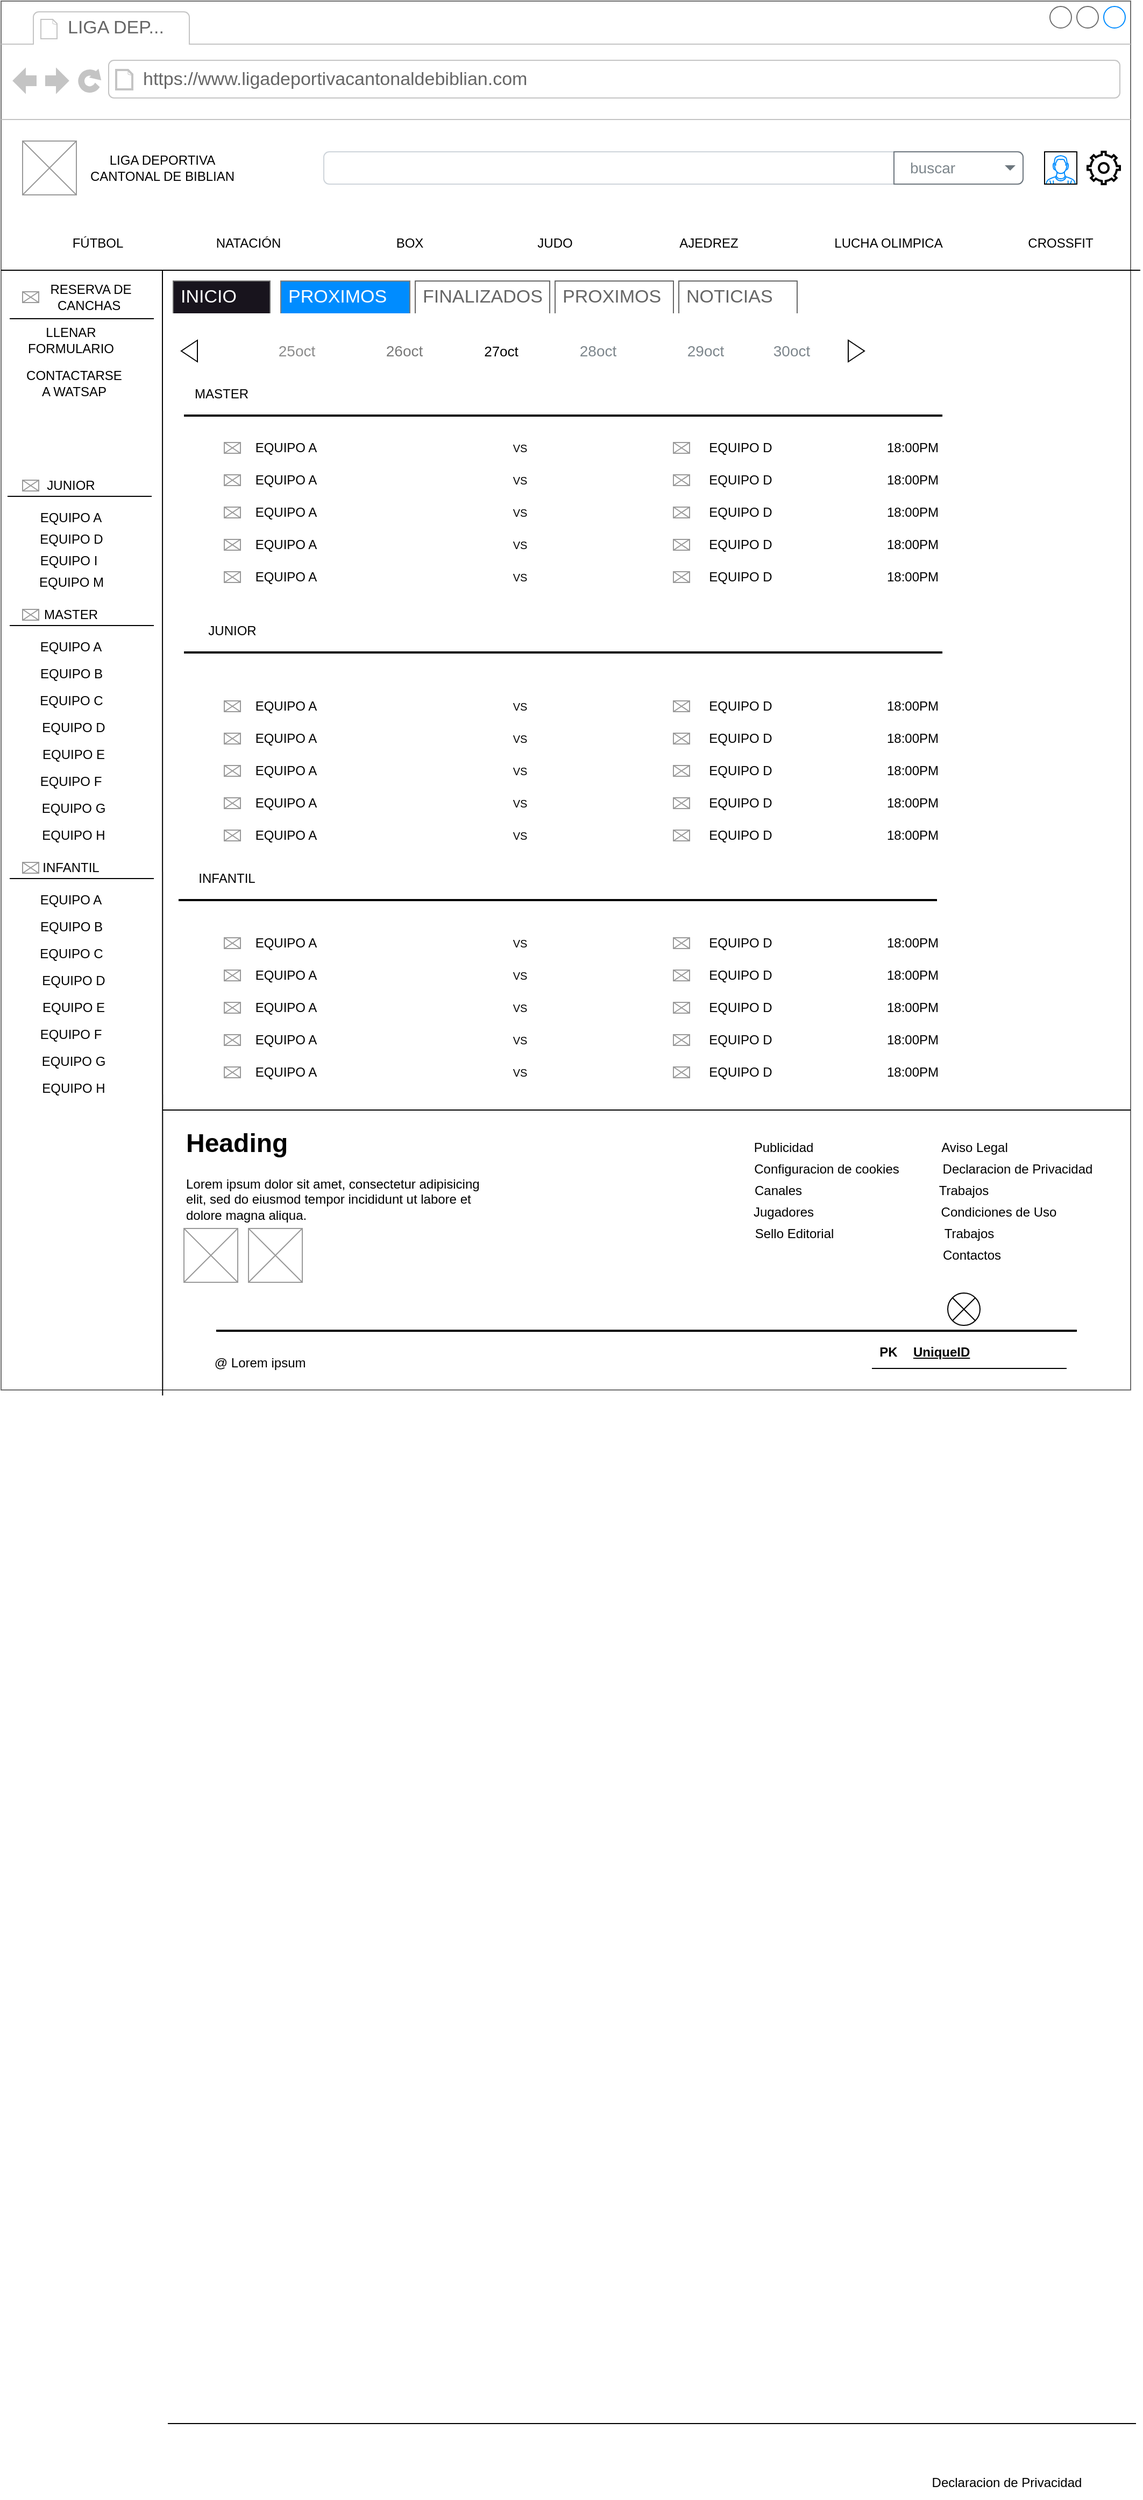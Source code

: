 <mxfile version="25.0.2">
  <diagram name="Page-1" id="2cc2dc42-3aac-f2a9-1cec-7a8b7cbee084">
    <mxGraphModel dx="5180" dy="3270" grid="1" gridSize="10" guides="1" tooltips="1" connect="1" arrows="1" fold="1" page="1" pageScale="1" pageWidth="1100" pageHeight="850" background="#ffffff" math="0" shadow="0">
      <root>
        <mxCell id="0" />
        <mxCell id="1" parent="0" />
        <mxCell id="7026571954dc6520-1" value="&lt;div&gt;&lt;br&gt;&lt;/div&gt;&lt;div&gt;&lt;br&gt;&lt;/div&gt;&lt;div&gt;&lt;br&gt;&lt;/div&gt;&lt;div&gt;&lt;br&gt;&lt;/div&gt;" style="strokeWidth=1;shadow=0;dashed=0;align=center;html=1;shape=mxgraph.mockup.containers.browserWindow;rSize=0;strokeColor=#6e6e6e;mainText=,;recursiveResize=0;rounded=0;labelBackgroundColor=none;fontFamily=Verdana;fontSize=12;movable=1;resizable=1;rotatable=1;deletable=1;editable=1;locked=0;connectable=1;" parent="1" vertex="1">
          <mxGeometry x="25" y="20" width="1050" height="1290" as="geometry" />
        </mxCell>
        <mxCell id="7026571954dc6520-2" value="LIGA DEP..." style="strokeWidth=1;shadow=0;dashed=0;align=center;html=1;shape=mxgraph.mockup.containers.anchor;fontSize=17;fontColor=#666666;align=left;" parent="7026571954dc6520-1" vertex="1">
          <mxGeometry x="60" y="12" width="110" height="26" as="geometry" />
        </mxCell>
        <mxCell id="7026571954dc6520-3" value="https://www.ligadeportivacantonaldebiblian.com" style="strokeWidth=1;shadow=0;dashed=0;align=center;html=1;shape=mxgraph.mockup.containers.anchor;rSize=0;fontSize=17;fontColor=#666666;align=left;" parent="7026571954dc6520-1" vertex="1">
          <mxGeometry x="130" y="60" width="250" height="26" as="geometry" />
        </mxCell>
        <mxCell id="J-Y7H0dTVJ3gCG0rteRI-6" value="" style="verticalLabelPosition=bottom;shadow=0;dashed=0;align=center;html=1;verticalAlign=top;strokeWidth=1;shape=mxgraph.mockup.graphics.simpleIcon;strokeColor=#999999;" parent="7026571954dc6520-1" vertex="1">
          <mxGeometry x="20" y="130" width="50" height="50" as="geometry" />
        </mxCell>
        <mxCell id="J-Y7H0dTVJ3gCG0rteRI-8" value="" style="html=1;shadow=0;dashed=0;shape=mxgraph.bootstrap.rrect;rSize=5;strokeColor=#CED4DA;html=1;whiteSpace=wrap;fillColor=#FFFFFF;fontColor=#7D868C;align=left;spacing=15;spacingLeft=40;fontSize=14;" parent="7026571954dc6520-1" vertex="1">
          <mxGeometry x="300" y="140" width="650" height="30" as="geometry" />
        </mxCell>
        <mxCell id="J-Y7H0dTVJ3gCG0rteRI-9" value="buscar" style="html=1;shadow=0;dashed=0;shape=mxgraph.bootstrap.rightButton;strokeColor=#6C757D;gradientColor=inherit;fontColor=inherit;fillColor=inherit;rSize=5;perimeter=none;whiteSpace=wrap;resizeHeight=1;fontSize=14;align=left;spacing=15;" parent="J-Y7H0dTVJ3gCG0rteRI-8" vertex="1">
          <mxGeometry x="1" width="120" height="30" relative="1" as="geometry">
            <mxPoint x="-120" as="offset" />
          </mxGeometry>
        </mxCell>
        <mxCell id="J-Y7H0dTVJ3gCG0rteRI-10" value="" style="shape=triangle;direction=south;fillColor=#6C767D;strokeColor=none;perimeter=none;" parent="J-Y7H0dTVJ3gCG0rteRI-9" vertex="1">
          <mxGeometry x="1" y="0.5" width="10" height="5" relative="1" as="geometry">
            <mxPoint x="-17" y="-2.5" as="offset" />
          </mxGeometry>
        </mxCell>
        <mxCell id="J-Y7H0dTVJ3gCG0rteRI-11" value="" style="html=1;verticalLabelPosition=bottom;align=center;labelBackgroundColor=#ffffff;verticalAlign=top;strokeWidth=2;shadow=0;dashed=0;shape=mxgraph.ios7.icons.settings;" parent="7026571954dc6520-1" vertex="1">
          <mxGeometry x="1010" y="140" width="30" height="30" as="geometry" />
        </mxCell>
        <mxCell id="J-Y7H0dTVJ3gCG0rteRI-12" value="" style="verticalLabelPosition=bottom;shadow=0;dashed=0;align=center;html=1;verticalAlign=top;strokeWidth=1;shape=mxgraph.mockup.containers.userMale;strokeColor2=#008cff;gradientColor=none;" parent="7026571954dc6520-1" vertex="1">
          <mxGeometry x="970" y="140" width="30" height="30" as="geometry" />
        </mxCell>
        <mxCell id="J-Y7H0dTVJ3gCG0rteRI-13" value="FÚTBOL" style="text;html=1;align=center;verticalAlign=middle;whiteSpace=wrap;rounded=0;" parent="7026571954dc6520-1" vertex="1">
          <mxGeometry x="60" y="210" width="60" height="30" as="geometry" />
        </mxCell>
        <mxCell id="J-Y7H0dTVJ3gCG0rteRI-14" value="" style="endArrow=none;html=1;rounded=0;exitX=0.999;exitY=0.244;exitDx=0;exitDy=0;exitPerimeter=0;" parent="7026571954dc6520-1" edge="1">
          <mxGeometry width="50" height="50" relative="1" as="geometry">
            <mxPoint x="1059" y="250" as="sourcePoint" />
            <mxPoint y="250" as="targetPoint" />
          </mxGeometry>
        </mxCell>
        <mxCell id="J-Y7H0dTVJ3gCG0rteRI-15" value="NATACIÓN" style="text;html=1;align=center;verticalAlign=middle;whiteSpace=wrap;rounded=0;" parent="7026571954dc6520-1" vertex="1">
          <mxGeometry x="200" y="210" width="60" height="30" as="geometry" />
        </mxCell>
        <mxCell id="J-Y7H0dTVJ3gCG0rteRI-16" value="BOX" style="text;html=1;align=center;verticalAlign=middle;whiteSpace=wrap;rounded=0;" parent="7026571954dc6520-1" vertex="1">
          <mxGeometry x="350" y="210" width="60" height="30" as="geometry" />
        </mxCell>
        <mxCell id="J-Y7H0dTVJ3gCG0rteRI-17" value="JUDO" style="text;html=1;align=center;verticalAlign=middle;whiteSpace=wrap;rounded=0;" parent="7026571954dc6520-1" vertex="1">
          <mxGeometry x="484.75" y="210" width="60" height="30" as="geometry" />
        </mxCell>
        <mxCell id="J-Y7H0dTVJ3gCG0rteRI-18" value="AJEDREZ" style="text;html=1;align=center;verticalAlign=middle;whiteSpace=wrap;rounded=0;" parent="7026571954dc6520-1" vertex="1">
          <mxGeometry x="627.5" y="210" width="60" height="30" as="geometry" />
        </mxCell>
        <mxCell id="J-Y7H0dTVJ3gCG0rteRI-19" value="LUCHA OLIMPICA" style="text;html=1;align=center;verticalAlign=middle;whiteSpace=wrap;rounded=0;" parent="7026571954dc6520-1" vertex="1">
          <mxGeometry x="765" y="210" width="120" height="30" as="geometry" />
        </mxCell>
        <mxCell id="J-Y7H0dTVJ3gCG0rteRI-20" value="CROSSFIT" style="text;html=1;align=center;verticalAlign=middle;whiteSpace=wrap;rounded=0;" parent="7026571954dc6520-1" vertex="1">
          <mxGeometry x="955" y="210" width="60" height="30" as="geometry" />
        </mxCell>
        <mxCell id="J-Y7H0dTVJ3gCG0rteRI-50" value="" style="endArrow=none;html=1;rounded=0;exitX=0.143;exitY=1.004;exitDx=0;exitDy=0;exitPerimeter=0;" parent="7026571954dc6520-1" source="7026571954dc6520-1" edge="1">
          <mxGeometry width="50" height="50" relative="1" as="geometry">
            <mxPoint x="160" y="840" as="sourcePoint" />
            <mxPoint x="150" y="250" as="targetPoint" />
          </mxGeometry>
        </mxCell>
        <mxCell id="J-Y7H0dTVJ3gCG0rteRI-51" value="MASTER" style="text;html=1;align=center;verticalAlign=middle;whiteSpace=wrap;rounded=0;" parent="7026571954dc6520-1" vertex="1">
          <mxGeometry x="35" y="555" width="60" height="30" as="geometry" />
        </mxCell>
        <mxCell id="J-Y7H0dTVJ3gCG0rteRI-52" value="JUNIOR" style="text;html=1;align=center;verticalAlign=middle;whiteSpace=wrap;rounded=0;" parent="7026571954dc6520-1" vertex="1">
          <mxGeometry x="35" y="435" width="60" height="30" as="geometry" />
        </mxCell>
        <mxCell id="J-Y7H0dTVJ3gCG0rteRI-53" value="EQUIPO A" style="text;html=1;align=center;verticalAlign=middle;whiteSpace=wrap;rounded=0;" parent="7026571954dc6520-1" vertex="1">
          <mxGeometry x="35" y="465" width="60" height="30" as="geometry" />
        </mxCell>
        <mxCell id="J-Y7H0dTVJ3gCG0rteRI-54" value="EQUIPO D" style="text;html=1;align=center;verticalAlign=middle;whiteSpace=wrap;rounded=0;" parent="7026571954dc6520-1" vertex="1">
          <mxGeometry x="32.5" y="485" width="65" height="30" as="geometry" />
        </mxCell>
        <mxCell id="J-Y7H0dTVJ3gCG0rteRI-55" value="EQUIPO I" style="text;html=1;align=center;verticalAlign=middle;whiteSpace=wrap;rounded=0;" parent="7026571954dc6520-1" vertex="1">
          <mxGeometry x="32.5" y="505" width="60" height="30" as="geometry" />
        </mxCell>
        <mxCell id="J-Y7H0dTVJ3gCG0rteRI-56" value="EQUIPO M" style="text;html=1;align=center;verticalAlign=middle;whiteSpace=wrap;rounded=0;" parent="7026571954dc6520-1" vertex="1">
          <mxGeometry x="32.5" y="525" width="65" height="30" as="geometry" />
        </mxCell>
        <mxCell id="J-Y7H0dTVJ3gCG0rteRI-57" value="EQUIPO A" style="text;html=1;align=center;verticalAlign=middle;whiteSpace=wrap;rounded=0;" parent="7026571954dc6520-1" vertex="1">
          <mxGeometry x="35" y="585" width="60" height="30" as="geometry" />
        </mxCell>
        <mxCell id="J-Y7H0dTVJ3gCG0rteRI-110" value="PROXIMOS" style="strokeWidth=1;shadow=0;dashed=0;align=center;html=1;shape=mxgraph.mockup.forms.uRect;fontSize=17;fontColor=#ffffff;align=left;spacingLeft=5;strokeColor=#7d7d7d;fillColor=#008cff;" parent="7026571954dc6520-1" vertex="1">
          <mxGeometry x="260" y="260" width="120" height="30" as="geometry" />
        </mxCell>
        <mxCell id="J-Y7H0dTVJ3gCG0rteRI-111" value="INICIO" style="strokeWidth=1;shadow=0;dashed=0;align=center;html=1;shape=mxgraph.mockup.forms.uRect;fontSize=17;fontColor=#ffffff;align=left;spacingLeft=5;strokeColor=#6e6e6e;fillColor=#18141d;" parent="7026571954dc6520-1" vertex="1">
          <mxGeometry x="160" y="260" width="90" height="30" as="geometry" />
        </mxCell>
        <mxCell id="J-Y7H0dTVJ3gCG0rteRI-112" value="FINALIZADOS" style="strokeWidth=1;shadow=0;dashed=0;align=center;html=1;shape=mxgraph.mockup.forms.uRect;fontSize=17;fontColor=#666666;align=left;spacingLeft=5;strokeColor=#666666;" parent="7026571954dc6520-1" vertex="1">
          <mxGeometry x="385" y="260" width="125" height="30" as="geometry" />
        </mxCell>
        <mxCell id="J-Y7H0dTVJ3gCG0rteRI-113" value="PROXIMOS" style="strokeWidth=1;shadow=0;dashed=0;align=center;html=1;shape=mxgraph.mockup.forms.uRect;fontSize=17;fontColor=#666666;align=left;spacingLeft=5;strokeColor=#666666;" parent="7026571954dc6520-1" vertex="1">
          <mxGeometry x="515" y="260" width="110" height="30" as="geometry" />
        </mxCell>
        <mxCell id="J-Y7H0dTVJ3gCG0rteRI-245" value="" style="endArrow=none;html=1;rounded=0;" parent="7026571954dc6520-1" edge="1">
          <mxGeometry width="50" height="50" relative="1" as="geometry">
            <mxPoint x="155" y="2250" as="sourcePoint" />
            <mxPoint x="1055" y="2250" as="targetPoint" />
          </mxGeometry>
        </mxCell>
        <mxCell id="J-Y7H0dTVJ3gCG0rteRI-257" value="Declaracion de Privacidad" style="text;html=1;align=center;verticalAlign=middle;whiteSpace=wrap;rounded=0;" parent="7026571954dc6520-1" vertex="1">
          <mxGeometry x="860" y="2290" width="150" height="30" as="geometry" />
        </mxCell>
        <mxCell id="HXBTEdCZuYkMqVr9jufI-1" value="LIGA DEPORTIVA CANTONAL DE BIBLIAN" style="text;html=1;align=center;verticalAlign=middle;whiteSpace=wrap;rounded=0;" parent="7026571954dc6520-1" vertex="1">
          <mxGeometry x="80" y="140" width="140" height="30" as="geometry" />
        </mxCell>
        <mxCell id="HXBTEdCZuYkMqVr9jufI-3" value="" style="line;strokeWidth=1;html=1;" parent="7026571954dc6520-1" vertex="1">
          <mxGeometry x="6" y="455" width="134" height="10" as="geometry" />
        </mxCell>
        <mxCell id="HXBTEdCZuYkMqVr9jufI-4" value="" style="line;strokeWidth=1;html=1;" parent="7026571954dc6520-1" vertex="1">
          <mxGeometry x="8" y="575" width="134" height="10" as="geometry" />
        </mxCell>
        <mxCell id="HXBTEdCZuYkMqVr9jufI-5" value="" style="verticalLabelPosition=bottom;shadow=0;dashed=0;align=center;html=1;verticalAlign=top;strokeWidth=1;shape=mxgraph.mockup.graphics.simpleIcon;strokeColor=#999999;" parent="7026571954dc6520-1" vertex="1">
          <mxGeometry x="20" y="445" width="15" height="10" as="geometry" />
        </mxCell>
        <mxCell id="HXBTEdCZuYkMqVr9jufI-6" value="" style="verticalLabelPosition=bottom;shadow=0;dashed=0;align=center;html=1;verticalAlign=top;strokeWidth=1;shape=mxgraph.mockup.graphics.simpleIcon;strokeColor=#999999;" parent="7026571954dc6520-1" vertex="1">
          <mxGeometry x="20" y="565" width="15" height="10" as="geometry" />
        </mxCell>
        <mxCell id="HXBTEdCZuYkMqVr9jufI-7" value="EQUIPO B" style="text;html=1;align=center;verticalAlign=middle;whiteSpace=wrap;rounded=0;" parent="7026571954dc6520-1" vertex="1">
          <mxGeometry x="32.5" y="610" width="65" height="30" as="geometry" />
        </mxCell>
        <mxCell id="HXBTEdCZuYkMqVr9jufI-12" value="EQUIPO C" style="text;html=1;align=center;verticalAlign=middle;whiteSpace=wrap;rounded=0;" parent="7026571954dc6520-1" vertex="1">
          <mxGeometry x="32.5" y="635" width="65" height="30" as="geometry" />
        </mxCell>
        <mxCell id="HXBTEdCZuYkMqVr9jufI-13" value="EQUIPO D" style="text;html=1;align=center;verticalAlign=middle;whiteSpace=wrap;rounded=0;" parent="7026571954dc6520-1" vertex="1">
          <mxGeometry x="35" y="660" width="65" height="30" as="geometry" />
        </mxCell>
        <mxCell id="HXBTEdCZuYkMqVr9jufI-14" value="EQUIPO E" style="text;html=1;align=center;verticalAlign=middle;whiteSpace=wrap;rounded=0;" parent="7026571954dc6520-1" vertex="1">
          <mxGeometry x="35" y="685" width="65" height="30" as="geometry" />
        </mxCell>
        <mxCell id="HXBTEdCZuYkMqVr9jufI-15" value="EQUIPO F" style="text;html=1;align=center;verticalAlign=middle;whiteSpace=wrap;rounded=0;" parent="7026571954dc6520-1" vertex="1">
          <mxGeometry x="35" y="710" width="60" height="30" as="geometry" />
        </mxCell>
        <mxCell id="HXBTEdCZuYkMqVr9jufI-16" value="EQUIPO G" style="text;html=1;align=center;verticalAlign=middle;whiteSpace=wrap;rounded=0;" parent="7026571954dc6520-1" vertex="1">
          <mxGeometry x="35" y="735" width="65" height="30" as="geometry" />
        </mxCell>
        <mxCell id="HXBTEdCZuYkMqVr9jufI-17" value="EQUIPO H" style="text;html=1;align=center;verticalAlign=middle;whiteSpace=wrap;rounded=0;" parent="7026571954dc6520-1" vertex="1">
          <mxGeometry x="35" y="760" width="65" height="30" as="geometry" />
        </mxCell>
        <mxCell id="HXBTEdCZuYkMqVr9jufI-22" value="RESERVA DE&lt;div&gt;CANCHAS&amp;nbsp;&lt;/div&gt;" style="text;html=1;align=center;verticalAlign=middle;whiteSpace=wrap;rounded=0;" parent="7026571954dc6520-1" vertex="1">
          <mxGeometry x="37" y="260" width="93" height="30" as="geometry" />
        </mxCell>
        <mxCell id="HXBTEdCZuYkMqVr9jufI-23" value="" style="line;strokeWidth=1;html=1;" parent="7026571954dc6520-1" vertex="1">
          <mxGeometry x="8" y="290" width="134" height="10" as="geometry" />
        </mxCell>
        <mxCell id="HXBTEdCZuYkMqVr9jufI-24" value="" style="verticalLabelPosition=bottom;shadow=0;dashed=0;align=center;html=1;verticalAlign=top;strokeWidth=1;shape=mxgraph.mockup.graphics.simpleIcon;strokeColor=#999999;" parent="7026571954dc6520-1" vertex="1">
          <mxGeometry x="20" y="270" width="15" height="10" as="geometry" />
        </mxCell>
        <mxCell id="HXBTEdCZuYkMqVr9jufI-25" value="LLENAR FORMULARIO" style="text;html=1;align=center;verticalAlign=middle;whiteSpace=wrap;rounded=0;" parent="7026571954dc6520-1" vertex="1">
          <mxGeometry x="35" y="300" width="60" height="30" as="geometry" />
        </mxCell>
        <mxCell id="5OzxzXaVveCsNpC4uV2Q-2" value="CONTACTARSE A WATSAP" style="text;html=1;align=center;verticalAlign=middle;whiteSpace=wrap;rounded=0;" vertex="1" parent="7026571954dc6520-1">
          <mxGeometry x="37.5" y="340" width="60" height="30" as="geometry" />
        </mxCell>
        <mxCell id="5OzxzXaVveCsNpC4uV2Q-4" value="NOTICIAS" style="strokeWidth=1;shadow=0;dashed=0;align=center;html=1;shape=mxgraph.mockup.forms.uRect;fontSize=17;fontColor=#666666;align=left;spacingLeft=5;strokeColor=#666666;" vertex="1" parent="7026571954dc6520-1">
          <mxGeometry x="630" y="260" width="110" height="30" as="geometry" />
        </mxCell>
        <mxCell id="5OzxzXaVveCsNpC4uV2Q-5" value="INFANTIL" style="text;html=1;align=center;verticalAlign=middle;whiteSpace=wrap;rounded=0;" vertex="1" parent="7026571954dc6520-1">
          <mxGeometry x="35" y="790" width="60" height="30" as="geometry" />
        </mxCell>
        <mxCell id="5OzxzXaVveCsNpC4uV2Q-6" value="EQUIPO A" style="text;html=1;align=center;verticalAlign=middle;whiteSpace=wrap;rounded=0;" vertex="1" parent="7026571954dc6520-1">
          <mxGeometry x="35" y="820" width="60" height="30" as="geometry" />
        </mxCell>
        <mxCell id="5OzxzXaVveCsNpC4uV2Q-7" value="" style="line;strokeWidth=1;html=1;" vertex="1" parent="7026571954dc6520-1">
          <mxGeometry x="8" y="810" width="134" height="10" as="geometry" />
        </mxCell>
        <mxCell id="5OzxzXaVveCsNpC4uV2Q-8" value="" style="verticalLabelPosition=bottom;shadow=0;dashed=0;align=center;html=1;verticalAlign=top;strokeWidth=1;shape=mxgraph.mockup.graphics.simpleIcon;strokeColor=#999999;" vertex="1" parent="7026571954dc6520-1">
          <mxGeometry x="20" y="800" width="15" height="10" as="geometry" />
        </mxCell>
        <mxCell id="5OzxzXaVveCsNpC4uV2Q-9" value="EQUIPO B" style="text;html=1;align=center;verticalAlign=middle;whiteSpace=wrap;rounded=0;" vertex="1" parent="7026571954dc6520-1">
          <mxGeometry x="32.5" y="845" width="65" height="30" as="geometry" />
        </mxCell>
        <mxCell id="5OzxzXaVveCsNpC4uV2Q-10" value="EQUIPO C" style="text;html=1;align=center;verticalAlign=middle;whiteSpace=wrap;rounded=0;" vertex="1" parent="7026571954dc6520-1">
          <mxGeometry x="32.5" y="870" width="65" height="30" as="geometry" />
        </mxCell>
        <mxCell id="5OzxzXaVveCsNpC4uV2Q-11" value="EQUIPO D" style="text;html=1;align=center;verticalAlign=middle;whiteSpace=wrap;rounded=0;" vertex="1" parent="7026571954dc6520-1">
          <mxGeometry x="35" y="895" width="65" height="30" as="geometry" />
        </mxCell>
        <mxCell id="5OzxzXaVveCsNpC4uV2Q-12" value="EQUIPO E" style="text;html=1;align=center;verticalAlign=middle;whiteSpace=wrap;rounded=0;" vertex="1" parent="7026571954dc6520-1">
          <mxGeometry x="35" y="920" width="65" height="30" as="geometry" />
        </mxCell>
        <mxCell id="5OzxzXaVveCsNpC4uV2Q-13" value="EQUIPO F" style="text;html=1;align=center;verticalAlign=middle;whiteSpace=wrap;rounded=0;" vertex="1" parent="7026571954dc6520-1">
          <mxGeometry x="35" y="945" width="60" height="30" as="geometry" />
        </mxCell>
        <mxCell id="5OzxzXaVveCsNpC4uV2Q-14" value="EQUIPO G" style="text;html=1;align=center;verticalAlign=middle;whiteSpace=wrap;rounded=0;" vertex="1" parent="7026571954dc6520-1">
          <mxGeometry x="35" y="970" width="65" height="30" as="geometry" />
        </mxCell>
        <mxCell id="5OzxzXaVveCsNpC4uV2Q-15" value="EQUIPO H" style="text;html=1;align=center;verticalAlign=middle;whiteSpace=wrap;rounded=0;" vertex="1" parent="7026571954dc6520-1">
          <mxGeometry x="35" y="995" width="65" height="30" as="geometry" />
        </mxCell>
        <mxCell id="5OzxzXaVveCsNpC4uV2Q-28" value="" style="swimlane;shape=mxgraph.bootstrap.anchor;strokeColor=none;fillColor=none;fontColor=#0085FC;fontStyle=0;childLayout=stackLayout;horizontal=0;startSize=0;horizontalStack=1;resizeParent=1;resizeParentMax=0;resizeLast=0;collapsible=0;marginBottom=0;whiteSpace=wrap;html=1;" vertex="1" parent="1">
          <mxGeometry x="260" y="330" width="80" height="30" as="geometry" />
        </mxCell>
        <mxCell id="5OzxzXaVveCsNpC4uV2Q-29" value="&lt;font color=&quot;#8c8c8c&quot;&gt;25oct&lt;/font&gt;" style="text;strokeColor=inherit;align=center;verticalAlign=middle;spacingLeft=10;spacingRight=10;overflow=hidden;points=[[0,0.5],[1,0.5]];portConstraint=eastwest;rotatable=0;whiteSpace=wrap;html=1;shape=mxgraph.bootstrap.leftButton;rSize=5;fillColor=inherit;fontColor=inherit;fontSize=14;" vertex="1" parent="5OzxzXaVveCsNpC4uV2Q-28">
          <mxGeometry width="80" height="30" as="geometry" />
        </mxCell>
        <mxCell id="5OzxzXaVveCsNpC4uV2Q-33" value="29oct" style="text;strokeColor=none;align=center;verticalAlign=middle;spacingLeft=10;spacingRight=10;overflow=hidden;points=[[0,0.5],[1,0.5]];portConstraint=eastwest;rotatable=0;whiteSpace=wrap;html=1;shape=mxgraph.bootstrap.rightButton;rSize=5;fillColor=inherit;fontColor=#7D868C;fontSize=14;" vertex="1" parent="1">
          <mxGeometry x="640" y="330" width="80" height="30" as="geometry" />
        </mxCell>
        <mxCell id="5OzxzXaVveCsNpC4uV2Q-34" value="30oct" style="text;strokeColor=none;align=center;verticalAlign=middle;spacingLeft=10;spacingRight=10;overflow=hidden;points=[[0,0.5],[1,0.5]];portConstraint=eastwest;rotatable=0;whiteSpace=wrap;html=1;shape=mxgraph.bootstrap.rightButton;rSize=5;fillColor=inherit;fontColor=#7D868C;fontSize=14;" vertex="1" parent="1">
          <mxGeometry x="720" y="330" width="80" height="30" as="geometry" />
        </mxCell>
        <mxCell id="5OzxzXaVveCsNpC4uV2Q-36" value="" style="triangle;whiteSpace=wrap;html=1;dashed=0;direction=south;rotation=-90;" vertex="1" parent="1">
          <mxGeometry x="810" y="337.5" width="20" height="15" as="geometry" />
        </mxCell>
        <mxCell id="5OzxzXaVveCsNpC4uV2Q-37" value="" style="triangle;whiteSpace=wrap;html=1;dashed=0;direction=south;rotation=90;" vertex="1" parent="1">
          <mxGeometry x="190" y="337.5" width="20" height="15" as="geometry" />
        </mxCell>
        <mxCell id="5OzxzXaVveCsNpC4uV2Q-32" value="28oct" style="text;strokeColor=none;align=center;verticalAlign=middle;spacingLeft=10;spacingRight=10;overflow=hidden;points=[[0,0.5],[1,0.5]];portConstraint=eastwest;rotatable=0;whiteSpace=wrap;html=1;shape=mxgraph.bootstrap.rightButton;rSize=5;fillColor=inherit;fontColor=#7D868C;fontSize=14;" vertex="1" parent="1">
          <mxGeometry x="540" y="330" width="80" height="30" as="geometry" />
        </mxCell>
        <mxCell id="5OzxzXaVveCsNpC4uV2Q-31" value="&lt;font style=&quot;font-size: 13px;&quot;&gt;27oct&lt;/font&gt;" style="text;strokeColor=none;align=center;verticalAlign=middle;spacingLeft=10;spacingRight=10;overflow=hidden;points=[[0,0.5],[1,0.5]];portConstraint=eastwest;rotatable=0;whiteSpace=wrap;html=1;rSize=5;fillColor=inherit;fontColor=inherit;fontSize=14;" vertex="1" parent="1">
          <mxGeometry x="460" y="330" width="60" height="30" as="geometry" />
        </mxCell>
        <mxCell id="5OzxzXaVveCsNpC4uV2Q-30" value="&lt;font color=&quot;#787878&quot;&gt;26oct&lt;/font&gt;" style="text;strokeColor=none;align=center;verticalAlign=middle;spacingLeft=10;spacingRight=10;overflow=hidden;points=[[0,0.5],[1,0.5]];portConstraint=eastwest;rotatable=0;whiteSpace=wrap;html=1;rSize=5;fillColor=inherit;fontColor=inherit;fontSize=14;" vertex="1" parent="1">
          <mxGeometry x="370" y="330" width="60" height="30" as="geometry" />
        </mxCell>
        <mxCell id="5OzxzXaVveCsNpC4uV2Q-39" value="MASTER" style="text;html=1;align=center;verticalAlign=middle;whiteSpace=wrap;rounded=0;" vertex="1" parent="1">
          <mxGeometry x="200" y="370" width="60" height="30" as="geometry" />
        </mxCell>
        <mxCell id="5OzxzXaVveCsNpC4uV2Q-41" value="EQUIPO A" style="text;html=1;align=center;verticalAlign=middle;whiteSpace=wrap;rounded=0;" vertex="1" parent="1">
          <mxGeometry x="260" y="420" width="60" height="30" as="geometry" />
        </mxCell>
        <mxCell id="5OzxzXaVveCsNpC4uV2Q-42" value="EQUIPO D" style="text;html=1;align=center;verticalAlign=middle;whiteSpace=wrap;rounded=0;" vertex="1" parent="1">
          <mxGeometry x="680" y="420" width="65" height="30" as="geometry" />
        </mxCell>
        <mxCell id="5OzxzXaVveCsNpC4uV2Q-43" value="&lt;font style=&quot;font-size: 10px;&quot;&gt;VS&lt;/font&gt;" style="text;html=1;align=center;verticalAlign=middle;whiteSpace=wrap;rounded=0;" vertex="1" parent="1">
          <mxGeometry x="475" y="420" width="65" height="30" as="geometry" />
        </mxCell>
        <mxCell id="5OzxzXaVveCsNpC4uV2Q-44" value="18:00PM" style="text;html=1;align=center;verticalAlign=middle;whiteSpace=wrap;rounded=0;" vertex="1" parent="1">
          <mxGeometry x="840" y="420" width="65" height="30" as="geometry" />
        </mxCell>
        <mxCell id="5OzxzXaVveCsNpC4uV2Q-45" value="EQUIPO A" style="text;html=1;align=center;verticalAlign=middle;whiteSpace=wrap;rounded=0;" vertex="1" parent="1">
          <mxGeometry x="260" y="450" width="60" height="30" as="geometry" />
        </mxCell>
        <mxCell id="5OzxzXaVveCsNpC4uV2Q-46" value="EQUIPO D" style="text;html=1;align=center;verticalAlign=middle;whiteSpace=wrap;rounded=0;" vertex="1" parent="1">
          <mxGeometry x="680" y="450" width="65" height="30" as="geometry" />
        </mxCell>
        <mxCell id="5OzxzXaVveCsNpC4uV2Q-47" value="&lt;font style=&quot;font-size: 10px;&quot;&gt;VS&lt;/font&gt;" style="text;html=1;align=center;verticalAlign=middle;whiteSpace=wrap;rounded=0;" vertex="1" parent="1">
          <mxGeometry x="475" y="450" width="65" height="30" as="geometry" />
        </mxCell>
        <mxCell id="5OzxzXaVveCsNpC4uV2Q-48" value="18:00PM" style="text;html=1;align=center;verticalAlign=middle;whiteSpace=wrap;rounded=0;" vertex="1" parent="1">
          <mxGeometry x="840" y="450" width="65" height="30" as="geometry" />
        </mxCell>
        <mxCell id="5OzxzXaVveCsNpC4uV2Q-49" value="EQUIPO A" style="text;html=1;align=center;verticalAlign=middle;whiteSpace=wrap;rounded=0;" vertex="1" parent="1">
          <mxGeometry x="260" y="480" width="60" height="30" as="geometry" />
        </mxCell>
        <mxCell id="5OzxzXaVveCsNpC4uV2Q-50" value="EQUIPO D" style="text;html=1;align=center;verticalAlign=middle;whiteSpace=wrap;rounded=0;" vertex="1" parent="1">
          <mxGeometry x="680" y="480" width="65" height="30" as="geometry" />
        </mxCell>
        <mxCell id="5OzxzXaVveCsNpC4uV2Q-51" value="&lt;font style=&quot;font-size: 10px;&quot;&gt;VS&lt;/font&gt;" style="text;html=1;align=center;verticalAlign=middle;whiteSpace=wrap;rounded=0;" vertex="1" parent="1">
          <mxGeometry x="475" y="480" width="65" height="30" as="geometry" />
        </mxCell>
        <mxCell id="5OzxzXaVveCsNpC4uV2Q-52" value="18:00PM" style="text;html=1;align=center;verticalAlign=middle;whiteSpace=wrap;rounded=0;" vertex="1" parent="1">
          <mxGeometry x="840" y="480" width="65" height="30" as="geometry" />
        </mxCell>
        <mxCell id="5OzxzXaVveCsNpC4uV2Q-53" value="EQUIPO A" style="text;html=1;align=center;verticalAlign=middle;whiteSpace=wrap;rounded=0;" vertex="1" parent="1">
          <mxGeometry x="260" y="510" width="60" height="30" as="geometry" />
        </mxCell>
        <mxCell id="5OzxzXaVveCsNpC4uV2Q-54" value="EQUIPO D" style="text;html=1;align=center;verticalAlign=middle;whiteSpace=wrap;rounded=0;" vertex="1" parent="1">
          <mxGeometry x="680" y="510" width="65" height="30" as="geometry" />
        </mxCell>
        <mxCell id="5OzxzXaVveCsNpC4uV2Q-55" value="&lt;font style=&quot;font-size: 10px;&quot;&gt;VS&lt;/font&gt;" style="text;html=1;align=center;verticalAlign=middle;whiteSpace=wrap;rounded=0;" vertex="1" parent="1">
          <mxGeometry x="475" y="510" width="65" height="30" as="geometry" />
        </mxCell>
        <mxCell id="5OzxzXaVveCsNpC4uV2Q-56" value="18:00PM" style="text;html=1;align=center;verticalAlign=middle;whiteSpace=wrap;rounded=0;" vertex="1" parent="1">
          <mxGeometry x="840" y="510" width="65" height="30" as="geometry" />
        </mxCell>
        <mxCell id="5OzxzXaVveCsNpC4uV2Q-57" value="EQUIPO A" style="text;html=1;align=center;verticalAlign=middle;whiteSpace=wrap;rounded=0;" vertex="1" parent="1">
          <mxGeometry x="260" y="540" width="60" height="30" as="geometry" />
        </mxCell>
        <mxCell id="5OzxzXaVveCsNpC4uV2Q-58" value="EQUIPO D" style="text;html=1;align=center;verticalAlign=middle;whiteSpace=wrap;rounded=0;" vertex="1" parent="1">
          <mxGeometry x="680" y="540" width="65" height="30" as="geometry" />
        </mxCell>
        <mxCell id="5OzxzXaVveCsNpC4uV2Q-59" value="&lt;font style=&quot;font-size: 10px;&quot;&gt;VS&lt;/font&gt;" style="text;html=1;align=center;verticalAlign=middle;whiteSpace=wrap;rounded=0;" vertex="1" parent="1">
          <mxGeometry x="475" y="540" width="65" height="30" as="geometry" />
        </mxCell>
        <mxCell id="5OzxzXaVveCsNpC4uV2Q-60" value="18:00PM" style="text;html=1;align=center;verticalAlign=middle;whiteSpace=wrap;rounded=0;" vertex="1" parent="1">
          <mxGeometry x="840" y="540" width="65" height="30" as="geometry" />
        </mxCell>
        <mxCell id="5OzxzXaVveCsNpC4uV2Q-61" value="JUNIOR" style="text;html=1;align=center;verticalAlign=middle;whiteSpace=wrap;rounded=0;" vertex="1" parent="1">
          <mxGeometry x="210" y="590" width="60" height="30" as="geometry" />
        </mxCell>
        <mxCell id="5OzxzXaVveCsNpC4uV2Q-62" value="" style="line;strokeWidth=2;html=1;" vertex="1" parent="1">
          <mxGeometry x="195" y="400" width="705" height="10" as="geometry" />
        </mxCell>
        <mxCell id="5OzxzXaVveCsNpC4uV2Q-63" value="" style="line;strokeWidth=2;html=1;" vertex="1" parent="1">
          <mxGeometry x="195" y="620" width="705" height="10" as="geometry" />
        </mxCell>
        <mxCell id="5OzxzXaVveCsNpC4uV2Q-100" value="" style="verticalLabelPosition=bottom;shadow=0;dashed=0;align=center;html=1;verticalAlign=top;strokeWidth=1;shape=mxgraph.mockup.graphics.simpleIcon;strokeColor=#999999;" vertex="1" parent="1">
          <mxGeometry x="232.5" y="430" width="15" height="10" as="geometry" />
        </mxCell>
        <mxCell id="5OzxzXaVveCsNpC4uV2Q-101" value="" style="verticalLabelPosition=bottom;shadow=0;dashed=0;align=center;html=1;verticalAlign=top;strokeWidth=1;shape=mxgraph.mockup.graphics.simpleIcon;strokeColor=#999999;" vertex="1" parent="1">
          <mxGeometry x="232.5" y="460" width="15" height="10" as="geometry" />
        </mxCell>
        <mxCell id="5OzxzXaVveCsNpC4uV2Q-102" value="" style="verticalLabelPosition=bottom;shadow=0;dashed=0;align=center;html=1;verticalAlign=top;strokeWidth=1;shape=mxgraph.mockup.graphics.simpleIcon;strokeColor=#999999;" vertex="1" parent="1">
          <mxGeometry x="232.5" y="490" width="15" height="10" as="geometry" />
        </mxCell>
        <mxCell id="5OzxzXaVveCsNpC4uV2Q-103" value="" style="verticalLabelPosition=bottom;shadow=0;dashed=0;align=center;html=1;verticalAlign=top;strokeWidth=1;shape=mxgraph.mockup.graphics.simpleIcon;strokeColor=#999999;" vertex="1" parent="1">
          <mxGeometry x="232.5" y="520" width="15" height="10" as="geometry" />
        </mxCell>
        <mxCell id="5OzxzXaVveCsNpC4uV2Q-104" value="" style="verticalLabelPosition=bottom;shadow=0;dashed=0;align=center;html=1;verticalAlign=top;strokeWidth=1;shape=mxgraph.mockup.graphics.simpleIcon;strokeColor=#999999;" vertex="1" parent="1">
          <mxGeometry x="232.5" y="550" width="15" height="10" as="geometry" />
        </mxCell>
        <mxCell id="5OzxzXaVveCsNpC4uV2Q-106" value="" style="verticalLabelPosition=bottom;shadow=0;dashed=0;align=center;html=1;verticalAlign=top;strokeWidth=1;shape=mxgraph.mockup.graphics.simpleIcon;strokeColor=#999999;" vertex="1" parent="1">
          <mxGeometry x="650" y="430" width="15" height="10" as="geometry" />
        </mxCell>
        <mxCell id="5OzxzXaVveCsNpC4uV2Q-107" value="" style="verticalLabelPosition=bottom;shadow=0;dashed=0;align=center;html=1;verticalAlign=top;strokeWidth=1;shape=mxgraph.mockup.graphics.simpleIcon;strokeColor=#999999;" vertex="1" parent="1">
          <mxGeometry x="650" y="460" width="15" height="10" as="geometry" />
        </mxCell>
        <mxCell id="5OzxzXaVveCsNpC4uV2Q-108" value="" style="verticalLabelPosition=bottom;shadow=0;dashed=0;align=center;html=1;verticalAlign=top;strokeWidth=1;shape=mxgraph.mockup.graphics.simpleIcon;strokeColor=#999999;" vertex="1" parent="1">
          <mxGeometry x="650" y="490" width="15" height="10" as="geometry" />
        </mxCell>
        <mxCell id="5OzxzXaVveCsNpC4uV2Q-109" value="" style="verticalLabelPosition=bottom;shadow=0;dashed=0;align=center;html=1;verticalAlign=top;strokeWidth=1;shape=mxgraph.mockup.graphics.simpleIcon;strokeColor=#999999;" vertex="1" parent="1">
          <mxGeometry x="650" y="520" width="15" height="10" as="geometry" />
        </mxCell>
        <mxCell id="5OzxzXaVveCsNpC4uV2Q-110" value="" style="verticalLabelPosition=bottom;shadow=0;dashed=0;align=center;html=1;verticalAlign=top;strokeWidth=1;shape=mxgraph.mockup.graphics.simpleIcon;strokeColor=#999999;" vertex="1" parent="1">
          <mxGeometry x="650" y="550" width="15" height="10" as="geometry" />
        </mxCell>
        <mxCell id="5OzxzXaVveCsNpC4uV2Q-113" value="EQUIPO A" style="text;html=1;align=center;verticalAlign=middle;whiteSpace=wrap;rounded=0;" vertex="1" parent="1">
          <mxGeometry x="260" y="660" width="60" height="30" as="geometry" />
        </mxCell>
        <mxCell id="5OzxzXaVveCsNpC4uV2Q-114" value="EQUIPO D" style="text;html=1;align=center;verticalAlign=middle;whiteSpace=wrap;rounded=0;" vertex="1" parent="1">
          <mxGeometry x="680" y="660" width="65" height="30" as="geometry" />
        </mxCell>
        <mxCell id="5OzxzXaVveCsNpC4uV2Q-115" value="&lt;font style=&quot;font-size: 10px;&quot;&gt;VS&lt;/font&gt;" style="text;html=1;align=center;verticalAlign=middle;whiteSpace=wrap;rounded=0;" vertex="1" parent="1">
          <mxGeometry x="475" y="660" width="65" height="30" as="geometry" />
        </mxCell>
        <mxCell id="5OzxzXaVveCsNpC4uV2Q-116" value="18:00PM" style="text;html=1;align=center;verticalAlign=middle;whiteSpace=wrap;rounded=0;" vertex="1" parent="1">
          <mxGeometry x="840" y="660" width="65" height="30" as="geometry" />
        </mxCell>
        <mxCell id="5OzxzXaVveCsNpC4uV2Q-117" value="EQUIPO A" style="text;html=1;align=center;verticalAlign=middle;whiteSpace=wrap;rounded=0;" vertex="1" parent="1">
          <mxGeometry x="260" y="690" width="60" height="30" as="geometry" />
        </mxCell>
        <mxCell id="5OzxzXaVveCsNpC4uV2Q-118" value="EQUIPO D" style="text;html=1;align=center;verticalAlign=middle;whiteSpace=wrap;rounded=0;" vertex="1" parent="1">
          <mxGeometry x="680" y="690" width="65" height="30" as="geometry" />
        </mxCell>
        <mxCell id="5OzxzXaVveCsNpC4uV2Q-119" value="&lt;font style=&quot;font-size: 10px;&quot;&gt;VS&lt;/font&gt;" style="text;html=1;align=center;verticalAlign=middle;whiteSpace=wrap;rounded=0;" vertex="1" parent="1">
          <mxGeometry x="475" y="690" width="65" height="30" as="geometry" />
        </mxCell>
        <mxCell id="5OzxzXaVveCsNpC4uV2Q-120" value="18:00PM" style="text;html=1;align=center;verticalAlign=middle;whiteSpace=wrap;rounded=0;" vertex="1" parent="1">
          <mxGeometry x="840" y="690" width="65" height="30" as="geometry" />
        </mxCell>
        <mxCell id="5OzxzXaVveCsNpC4uV2Q-121" value="EQUIPO A" style="text;html=1;align=center;verticalAlign=middle;whiteSpace=wrap;rounded=0;" vertex="1" parent="1">
          <mxGeometry x="260" y="720" width="60" height="30" as="geometry" />
        </mxCell>
        <mxCell id="5OzxzXaVveCsNpC4uV2Q-122" value="EQUIPO D" style="text;html=1;align=center;verticalAlign=middle;whiteSpace=wrap;rounded=0;" vertex="1" parent="1">
          <mxGeometry x="680" y="720" width="65" height="30" as="geometry" />
        </mxCell>
        <mxCell id="5OzxzXaVveCsNpC4uV2Q-123" value="&lt;font style=&quot;font-size: 10px;&quot;&gt;VS&lt;/font&gt;" style="text;html=1;align=center;verticalAlign=middle;whiteSpace=wrap;rounded=0;" vertex="1" parent="1">
          <mxGeometry x="475" y="720" width="65" height="30" as="geometry" />
        </mxCell>
        <mxCell id="5OzxzXaVveCsNpC4uV2Q-124" value="18:00PM" style="text;html=1;align=center;verticalAlign=middle;whiteSpace=wrap;rounded=0;" vertex="1" parent="1">
          <mxGeometry x="840" y="720" width="65" height="30" as="geometry" />
        </mxCell>
        <mxCell id="5OzxzXaVveCsNpC4uV2Q-125" value="EQUIPO A" style="text;html=1;align=center;verticalAlign=middle;whiteSpace=wrap;rounded=0;" vertex="1" parent="1">
          <mxGeometry x="260" y="750" width="60" height="30" as="geometry" />
        </mxCell>
        <mxCell id="5OzxzXaVveCsNpC4uV2Q-126" value="EQUIPO D" style="text;html=1;align=center;verticalAlign=middle;whiteSpace=wrap;rounded=0;" vertex="1" parent="1">
          <mxGeometry x="680" y="750" width="65" height="30" as="geometry" />
        </mxCell>
        <mxCell id="5OzxzXaVveCsNpC4uV2Q-127" value="&lt;font style=&quot;font-size: 10px;&quot;&gt;VS&lt;/font&gt;" style="text;html=1;align=center;verticalAlign=middle;whiteSpace=wrap;rounded=0;" vertex="1" parent="1">
          <mxGeometry x="475" y="750" width="65" height="30" as="geometry" />
        </mxCell>
        <mxCell id="5OzxzXaVveCsNpC4uV2Q-128" value="18:00PM" style="text;html=1;align=center;verticalAlign=middle;whiteSpace=wrap;rounded=0;" vertex="1" parent="1">
          <mxGeometry x="840" y="750" width="65" height="30" as="geometry" />
        </mxCell>
        <mxCell id="5OzxzXaVveCsNpC4uV2Q-129" value="EQUIPO A" style="text;html=1;align=center;verticalAlign=middle;whiteSpace=wrap;rounded=0;" vertex="1" parent="1">
          <mxGeometry x="260" y="780" width="60" height="30" as="geometry" />
        </mxCell>
        <mxCell id="5OzxzXaVveCsNpC4uV2Q-130" value="EQUIPO D" style="text;html=1;align=center;verticalAlign=middle;whiteSpace=wrap;rounded=0;" vertex="1" parent="1">
          <mxGeometry x="680" y="780" width="65" height="30" as="geometry" />
        </mxCell>
        <mxCell id="5OzxzXaVveCsNpC4uV2Q-131" value="&lt;font style=&quot;font-size: 10px;&quot;&gt;VS&lt;/font&gt;" style="text;html=1;align=center;verticalAlign=middle;whiteSpace=wrap;rounded=0;" vertex="1" parent="1">
          <mxGeometry x="475" y="780" width="65" height="30" as="geometry" />
        </mxCell>
        <mxCell id="5OzxzXaVveCsNpC4uV2Q-132" value="18:00PM" style="text;html=1;align=center;verticalAlign=middle;whiteSpace=wrap;rounded=0;" vertex="1" parent="1">
          <mxGeometry x="840" y="780" width="65" height="30" as="geometry" />
        </mxCell>
        <mxCell id="5OzxzXaVveCsNpC4uV2Q-133" value="" style="verticalLabelPosition=bottom;shadow=0;dashed=0;align=center;html=1;verticalAlign=top;strokeWidth=1;shape=mxgraph.mockup.graphics.simpleIcon;strokeColor=#999999;" vertex="1" parent="1">
          <mxGeometry x="232.5" y="670" width="15" height="10" as="geometry" />
        </mxCell>
        <mxCell id="5OzxzXaVveCsNpC4uV2Q-134" value="" style="verticalLabelPosition=bottom;shadow=0;dashed=0;align=center;html=1;verticalAlign=top;strokeWidth=1;shape=mxgraph.mockup.graphics.simpleIcon;strokeColor=#999999;" vertex="1" parent="1">
          <mxGeometry x="232.5" y="700" width="15" height="10" as="geometry" />
        </mxCell>
        <mxCell id="5OzxzXaVveCsNpC4uV2Q-135" value="" style="verticalLabelPosition=bottom;shadow=0;dashed=0;align=center;html=1;verticalAlign=top;strokeWidth=1;shape=mxgraph.mockup.graphics.simpleIcon;strokeColor=#999999;" vertex="1" parent="1">
          <mxGeometry x="232.5" y="730" width="15" height="10" as="geometry" />
        </mxCell>
        <mxCell id="5OzxzXaVveCsNpC4uV2Q-136" value="" style="verticalLabelPosition=bottom;shadow=0;dashed=0;align=center;html=1;verticalAlign=top;strokeWidth=1;shape=mxgraph.mockup.graphics.simpleIcon;strokeColor=#999999;" vertex="1" parent="1">
          <mxGeometry x="232.5" y="760" width="15" height="10" as="geometry" />
        </mxCell>
        <mxCell id="5OzxzXaVveCsNpC4uV2Q-137" value="" style="verticalLabelPosition=bottom;shadow=0;dashed=0;align=center;html=1;verticalAlign=top;strokeWidth=1;shape=mxgraph.mockup.graphics.simpleIcon;strokeColor=#999999;" vertex="1" parent="1">
          <mxGeometry x="232.5" y="790" width="15" height="10" as="geometry" />
        </mxCell>
        <mxCell id="5OzxzXaVveCsNpC4uV2Q-138" value="" style="verticalLabelPosition=bottom;shadow=0;dashed=0;align=center;html=1;verticalAlign=top;strokeWidth=1;shape=mxgraph.mockup.graphics.simpleIcon;strokeColor=#999999;" vertex="1" parent="1">
          <mxGeometry x="650" y="670" width="15" height="10" as="geometry" />
        </mxCell>
        <mxCell id="5OzxzXaVveCsNpC4uV2Q-139" value="" style="verticalLabelPosition=bottom;shadow=0;dashed=0;align=center;html=1;verticalAlign=top;strokeWidth=1;shape=mxgraph.mockup.graphics.simpleIcon;strokeColor=#999999;" vertex="1" parent="1">
          <mxGeometry x="650" y="700" width="15" height="10" as="geometry" />
        </mxCell>
        <mxCell id="5OzxzXaVveCsNpC4uV2Q-140" value="" style="verticalLabelPosition=bottom;shadow=0;dashed=0;align=center;html=1;verticalAlign=top;strokeWidth=1;shape=mxgraph.mockup.graphics.simpleIcon;strokeColor=#999999;" vertex="1" parent="1">
          <mxGeometry x="650" y="730" width="15" height="10" as="geometry" />
        </mxCell>
        <mxCell id="5OzxzXaVveCsNpC4uV2Q-141" value="" style="verticalLabelPosition=bottom;shadow=0;dashed=0;align=center;html=1;verticalAlign=top;strokeWidth=1;shape=mxgraph.mockup.graphics.simpleIcon;strokeColor=#999999;" vertex="1" parent="1">
          <mxGeometry x="650" y="760" width="15" height="10" as="geometry" />
        </mxCell>
        <mxCell id="5OzxzXaVveCsNpC4uV2Q-142" value="" style="verticalLabelPosition=bottom;shadow=0;dashed=0;align=center;html=1;verticalAlign=top;strokeWidth=1;shape=mxgraph.mockup.graphics.simpleIcon;strokeColor=#999999;" vertex="1" parent="1">
          <mxGeometry x="650" y="790" width="15" height="10" as="geometry" />
        </mxCell>
        <mxCell id="5OzxzXaVveCsNpC4uV2Q-143" value="INFANTIL" style="text;html=1;align=center;verticalAlign=middle;whiteSpace=wrap;rounded=0;" vertex="1" parent="1">
          <mxGeometry x="205" y="820" width="60" height="30" as="geometry" />
        </mxCell>
        <mxCell id="5OzxzXaVveCsNpC4uV2Q-144" value="" style="line;strokeWidth=2;html=1;" vertex="1" parent="1">
          <mxGeometry x="190" y="850" width="705" height="10" as="geometry" />
        </mxCell>
        <mxCell id="5OzxzXaVveCsNpC4uV2Q-145" value="EQUIPO A" style="text;html=1;align=center;verticalAlign=middle;whiteSpace=wrap;rounded=0;" vertex="1" parent="1">
          <mxGeometry x="260" y="880" width="60" height="30" as="geometry" />
        </mxCell>
        <mxCell id="5OzxzXaVveCsNpC4uV2Q-146" value="EQUIPO D" style="text;html=1;align=center;verticalAlign=middle;whiteSpace=wrap;rounded=0;" vertex="1" parent="1">
          <mxGeometry x="680" y="880" width="65" height="30" as="geometry" />
        </mxCell>
        <mxCell id="5OzxzXaVveCsNpC4uV2Q-147" value="&lt;font style=&quot;font-size: 10px;&quot;&gt;VS&lt;/font&gt;" style="text;html=1;align=center;verticalAlign=middle;whiteSpace=wrap;rounded=0;" vertex="1" parent="1">
          <mxGeometry x="475" y="880" width="65" height="30" as="geometry" />
        </mxCell>
        <mxCell id="5OzxzXaVveCsNpC4uV2Q-148" value="18:00PM" style="text;html=1;align=center;verticalAlign=middle;whiteSpace=wrap;rounded=0;" vertex="1" parent="1">
          <mxGeometry x="840" y="880" width="65" height="30" as="geometry" />
        </mxCell>
        <mxCell id="5OzxzXaVveCsNpC4uV2Q-149" value="EQUIPO A" style="text;html=1;align=center;verticalAlign=middle;whiteSpace=wrap;rounded=0;" vertex="1" parent="1">
          <mxGeometry x="260" y="910" width="60" height="30" as="geometry" />
        </mxCell>
        <mxCell id="5OzxzXaVveCsNpC4uV2Q-150" value="EQUIPO D" style="text;html=1;align=center;verticalAlign=middle;whiteSpace=wrap;rounded=0;" vertex="1" parent="1">
          <mxGeometry x="680" y="910" width="65" height="30" as="geometry" />
        </mxCell>
        <mxCell id="5OzxzXaVveCsNpC4uV2Q-151" value="&lt;font style=&quot;font-size: 10px;&quot;&gt;VS&lt;/font&gt;" style="text;html=1;align=center;verticalAlign=middle;whiteSpace=wrap;rounded=0;" vertex="1" parent="1">
          <mxGeometry x="475" y="910" width="65" height="30" as="geometry" />
        </mxCell>
        <mxCell id="5OzxzXaVveCsNpC4uV2Q-152" value="18:00PM" style="text;html=1;align=center;verticalAlign=middle;whiteSpace=wrap;rounded=0;" vertex="1" parent="1">
          <mxGeometry x="840" y="910" width="65" height="30" as="geometry" />
        </mxCell>
        <mxCell id="5OzxzXaVveCsNpC4uV2Q-153" value="EQUIPO A" style="text;html=1;align=center;verticalAlign=middle;whiteSpace=wrap;rounded=0;" vertex="1" parent="1">
          <mxGeometry x="260" y="940" width="60" height="30" as="geometry" />
        </mxCell>
        <mxCell id="5OzxzXaVveCsNpC4uV2Q-154" value="EQUIPO D" style="text;html=1;align=center;verticalAlign=middle;whiteSpace=wrap;rounded=0;" vertex="1" parent="1">
          <mxGeometry x="680" y="940" width="65" height="30" as="geometry" />
        </mxCell>
        <mxCell id="5OzxzXaVveCsNpC4uV2Q-155" value="&lt;font style=&quot;font-size: 10px;&quot;&gt;VS&lt;/font&gt;" style="text;html=1;align=center;verticalAlign=middle;whiteSpace=wrap;rounded=0;" vertex="1" parent="1">
          <mxGeometry x="475" y="940" width="65" height="30" as="geometry" />
        </mxCell>
        <mxCell id="5OzxzXaVveCsNpC4uV2Q-156" value="18:00PM" style="text;html=1;align=center;verticalAlign=middle;whiteSpace=wrap;rounded=0;" vertex="1" parent="1">
          <mxGeometry x="840" y="940" width="65" height="30" as="geometry" />
        </mxCell>
        <mxCell id="5OzxzXaVveCsNpC4uV2Q-157" value="EQUIPO A" style="text;html=1;align=center;verticalAlign=middle;whiteSpace=wrap;rounded=0;" vertex="1" parent="1">
          <mxGeometry x="260" y="970" width="60" height="30" as="geometry" />
        </mxCell>
        <mxCell id="5OzxzXaVveCsNpC4uV2Q-158" value="EQUIPO D" style="text;html=1;align=center;verticalAlign=middle;whiteSpace=wrap;rounded=0;" vertex="1" parent="1">
          <mxGeometry x="680" y="970" width="65" height="30" as="geometry" />
        </mxCell>
        <mxCell id="5OzxzXaVveCsNpC4uV2Q-159" value="&lt;font style=&quot;font-size: 10px;&quot;&gt;VS&lt;/font&gt;" style="text;html=1;align=center;verticalAlign=middle;whiteSpace=wrap;rounded=0;" vertex="1" parent="1">
          <mxGeometry x="475" y="970" width="65" height="30" as="geometry" />
        </mxCell>
        <mxCell id="5OzxzXaVveCsNpC4uV2Q-160" value="18:00PM" style="text;html=1;align=center;verticalAlign=middle;whiteSpace=wrap;rounded=0;" vertex="1" parent="1">
          <mxGeometry x="840" y="970" width="65" height="30" as="geometry" />
        </mxCell>
        <mxCell id="5OzxzXaVveCsNpC4uV2Q-161" value="EQUIPO A" style="text;html=1;align=center;verticalAlign=middle;whiteSpace=wrap;rounded=0;" vertex="1" parent="1">
          <mxGeometry x="260" y="1000" width="60" height="30" as="geometry" />
        </mxCell>
        <mxCell id="5OzxzXaVveCsNpC4uV2Q-162" value="EQUIPO D" style="text;html=1;align=center;verticalAlign=middle;whiteSpace=wrap;rounded=0;" vertex="1" parent="1">
          <mxGeometry x="680" y="1000" width="65" height="30" as="geometry" />
        </mxCell>
        <mxCell id="5OzxzXaVveCsNpC4uV2Q-163" value="&lt;font style=&quot;font-size: 10px;&quot;&gt;VS&lt;/font&gt;" style="text;html=1;align=center;verticalAlign=middle;whiteSpace=wrap;rounded=0;" vertex="1" parent="1">
          <mxGeometry x="475" y="1000" width="65" height="30" as="geometry" />
        </mxCell>
        <mxCell id="5OzxzXaVveCsNpC4uV2Q-164" value="18:00PM" style="text;html=1;align=center;verticalAlign=middle;whiteSpace=wrap;rounded=0;" vertex="1" parent="1">
          <mxGeometry x="840" y="1000" width="65" height="30" as="geometry" />
        </mxCell>
        <mxCell id="5OzxzXaVveCsNpC4uV2Q-165" value="" style="verticalLabelPosition=bottom;shadow=0;dashed=0;align=center;html=1;verticalAlign=top;strokeWidth=1;shape=mxgraph.mockup.graphics.simpleIcon;strokeColor=#999999;" vertex="1" parent="1">
          <mxGeometry x="232.5" y="890" width="15" height="10" as="geometry" />
        </mxCell>
        <mxCell id="5OzxzXaVveCsNpC4uV2Q-166" value="" style="verticalLabelPosition=bottom;shadow=0;dashed=0;align=center;html=1;verticalAlign=top;strokeWidth=1;shape=mxgraph.mockup.graphics.simpleIcon;strokeColor=#999999;" vertex="1" parent="1">
          <mxGeometry x="232.5" y="920" width="15" height="10" as="geometry" />
        </mxCell>
        <mxCell id="5OzxzXaVveCsNpC4uV2Q-167" value="" style="verticalLabelPosition=bottom;shadow=0;dashed=0;align=center;html=1;verticalAlign=top;strokeWidth=1;shape=mxgraph.mockup.graphics.simpleIcon;strokeColor=#999999;" vertex="1" parent="1">
          <mxGeometry x="232.5" y="950" width="15" height="10" as="geometry" />
        </mxCell>
        <mxCell id="5OzxzXaVveCsNpC4uV2Q-168" value="" style="verticalLabelPosition=bottom;shadow=0;dashed=0;align=center;html=1;verticalAlign=top;strokeWidth=1;shape=mxgraph.mockup.graphics.simpleIcon;strokeColor=#999999;" vertex="1" parent="1">
          <mxGeometry x="232.5" y="980" width="15" height="10" as="geometry" />
        </mxCell>
        <mxCell id="5OzxzXaVveCsNpC4uV2Q-169" value="" style="verticalLabelPosition=bottom;shadow=0;dashed=0;align=center;html=1;verticalAlign=top;strokeWidth=1;shape=mxgraph.mockup.graphics.simpleIcon;strokeColor=#999999;" vertex="1" parent="1">
          <mxGeometry x="232.5" y="1010" width="15" height="10" as="geometry" />
        </mxCell>
        <mxCell id="5OzxzXaVveCsNpC4uV2Q-170" value="" style="verticalLabelPosition=bottom;shadow=0;dashed=0;align=center;html=1;verticalAlign=top;strokeWidth=1;shape=mxgraph.mockup.graphics.simpleIcon;strokeColor=#999999;" vertex="1" parent="1">
          <mxGeometry x="650" y="890" width="15" height="10" as="geometry" />
        </mxCell>
        <mxCell id="5OzxzXaVveCsNpC4uV2Q-171" value="" style="verticalLabelPosition=bottom;shadow=0;dashed=0;align=center;html=1;verticalAlign=top;strokeWidth=1;shape=mxgraph.mockup.graphics.simpleIcon;strokeColor=#999999;" vertex="1" parent="1">
          <mxGeometry x="650" y="920" width="15" height="10" as="geometry" />
        </mxCell>
        <mxCell id="5OzxzXaVveCsNpC4uV2Q-172" value="" style="verticalLabelPosition=bottom;shadow=0;dashed=0;align=center;html=1;verticalAlign=top;strokeWidth=1;shape=mxgraph.mockup.graphics.simpleIcon;strokeColor=#999999;" vertex="1" parent="1">
          <mxGeometry x="650" y="950" width="15" height="10" as="geometry" />
        </mxCell>
        <mxCell id="5OzxzXaVveCsNpC4uV2Q-173" value="" style="verticalLabelPosition=bottom;shadow=0;dashed=0;align=center;html=1;verticalAlign=top;strokeWidth=1;shape=mxgraph.mockup.graphics.simpleIcon;strokeColor=#999999;" vertex="1" parent="1">
          <mxGeometry x="650" y="980" width="15" height="10" as="geometry" />
        </mxCell>
        <mxCell id="5OzxzXaVveCsNpC4uV2Q-174" value="" style="verticalLabelPosition=bottom;shadow=0;dashed=0;align=center;html=1;verticalAlign=top;strokeWidth=1;shape=mxgraph.mockup.graphics.simpleIcon;strokeColor=#999999;" vertex="1" parent="1">
          <mxGeometry x="650" y="1010" width="15" height="10" as="geometry" />
        </mxCell>
        <mxCell id="5OzxzXaVveCsNpC4uV2Q-175" value="&lt;h1 style=&quot;margin-top: 0px;&quot;&gt;Heading&lt;/h1&gt;&lt;p&gt;Lorem ipsum dolor sit amet, consectetur adipisicing elit, sed do eiusmod tempor incididunt ut labore et dolore magna aliqua.&lt;/p&gt;" style="text;html=1;whiteSpace=wrap;overflow=hidden;rounded=0;" vertex="1" parent="1">
          <mxGeometry x="195" y="1060" width="280" height="120" as="geometry" />
        </mxCell>
        <mxCell id="5OzxzXaVveCsNpC4uV2Q-176" value="" style="verticalLabelPosition=bottom;shadow=0;dashed=0;align=center;html=1;verticalAlign=top;strokeWidth=1;shape=mxgraph.mockup.graphics.simpleIcon;strokeColor=#999999;" vertex="1" parent="1">
          <mxGeometry x="195" y="1160" width="50" height="50" as="geometry" />
        </mxCell>
        <mxCell id="5OzxzXaVveCsNpC4uV2Q-177" value="" style="verticalLabelPosition=bottom;shadow=0;dashed=0;align=center;html=1;verticalAlign=top;strokeWidth=1;shape=mxgraph.mockup.graphics.simpleIcon;strokeColor=#999999;" vertex="1" parent="1">
          <mxGeometry x="255" y="1160" width="50" height="50" as="geometry" />
        </mxCell>
        <mxCell id="5OzxzXaVveCsNpC4uV2Q-178" value="Publicidad" style="text;html=1;align=center;verticalAlign=middle;whiteSpace=wrap;rounded=0;" vertex="1" parent="1">
          <mxGeometry x="720" y="1070" width="65" height="30" as="geometry" />
        </mxCell>
        <mxCell id="5OzxzXaVveCsNpC4uV2Q-179" value="Configuracion de cookies" style="text;html=1;align=center;verticalAlign=middle;whiteSpace=wrap;rounded=0;" vertex="1" parent="1">
          <mxGeometry x="720" y="1090" width="145" height="30" as="geometry" />
        </mxCell>
        <mxCell id="5OzxzXaVveCsNpC4uV2Q-180" value="Canales" style="text;html=1;align=center;verticalAlign=middle;whiteSpace=wrap;rounded=0;" vertex="1" parent="1">
          <mxGeometry x="720" y="1110" width="55" height="30" as="geometry" />
        </mxCell>
        <mxCell id="5OzxzXaVveCsNpC4uV2Q-181" value="Jugadores" style="text;html=1;align=center;verticalAlign=middle;whiteSpace=wrap;rounded=0;" vertex="1" parent="1">
          <mxGeometry x="720" y="1130" width="65" height="30" as="geometry" />
        </mxCell>
        <mxCell id="5OzxzXaVveCsNpC4uV2Q-182" value="Sello Editorial" style="text;html=1;align=center;verticalAlign=middle;whiteSpace=wrap;rounded=0;" vertex="1" parent="1">
          <mxGeometry x="720" y="1150" width="85" height="30" as="geometry" />
        </mxCell>
        <mxCell id="5OzxzXaVveCsNpC4uV2Q-183" value="Aviso Legal" style="text;html=1;align=center;verticalAlign=middle;whiteSpace=wrap;rounded=0;" vertex="1" parent="1">
          <mxGeometry x="895" y="1070" width="70" height="30" as="geometry" />
        </mxCell>
        <mxCell id="5OzxzXaVveCsNpC4uV2Q-184" value="Declaracion de Privacidad" style="text;html=1;align=center;verticalAlign=middle;whiteSpace=wrap;rounded=0;" vertex="1" parent="1">
          <mxGeometry x="895" y="1090" width="150" height="30" as="geometry" />
        </mxCell>
        <mxCell id="5OzxzXaVveCsNpC4uV2Q-185" value="Trabajos" style="text;html=1;align=center;verticalAlign=middle;whiteSpace=wrap;rounded=0;" vertex="1" parent="1">
          <mxGeometry x="895" y="1110" width="50" height="30" as="geometry" />
        </mxCell>
        <mxCell id="5OzxzXaVveCsNpC4uV2Q-186" value="Condiciones de Uso" style="text;html=1;align=center;verticalAlign=middle;whiteSpace=wrap;rounded=0;" vertex="1" parent="1">
          <mxGeometry x="895" y="1130" width="115" height="30" as="geometry" />
        </mxCell>
        <mxCell id="5OzxzXaVveCsNpC4uV2Q-187" value="Trabajos" style="text;html=1;align=center;verticalAlign=middle;whiteSpace=wrap;rounded=0;" vertex="1" parent="1">
          <mxGeometry x="900" y="1150" width="50" height="30" as="geometry" />
        </mxCell>
        <mxCell id="5OzxzXaVveCsNpC4uV2Q-188" value="Contactos" style="text;html=1;align=center;verticalAlign=middle;whiteSpace=wrap;rounded=0;" vertex="1" parent="1">
          <mxGeometry x="900" y="1170" width="55" height="30" as="geometry" />
        </mxCell>
        <mxCell id="5OzxzXaVveCsNpC4uV2Q-189" value="" style="verticalLabelPosition=bottom;verticalAlign=top;html=1;shape=mxgraph.flowchart.or;" vertex="1" parent="1">
          <mxGeometry x="905" y="1220" width="30" height="30" as="geometry" />
        </mxCell>
        <mxCell id="5OzxzXaVveCsNpC4uV2Q-190" value="" style="line;strokeWidth=2;html=1;" vertex="1" parent="1">
          <mxGeometry x="225" y="1250" width="800" height="10" as="geometry" />
        </mxCell>
        <mxCell id="5OzxzXaVveCsNpC4uV2Q-191" value="&lt;span style=&quot;text-align: left;&quot;&gt;@ Lorem ipsum&amp;nbsp;&lt;/span&gt;" style="text;html=1;align=center;verticalAlign=middle;whiteSpace=wrap;rounded=0;" vertex="1" parent="1">
          <mxGeometry x="220" y="1270" width="95" height="30" as="geometry" />
        </mxCell>
        <mxCell id="5OzxzXaVveCsNpC4uV2Q-192" value="" style="shape=table;startSize=0;container=1;collapsible=1;childLayout=tableLayout;fixedRows=1;rowLines=0;fontStyle=0;align=center;resizeLast=1;strokeColor=none;fillColor=none;collapsible=0;" vertex="1" parent="1">
          <mxGeometry x="835" y="1260" width="180" height="30" as="geometry" />
        </mxCell>
        <mxCell id="5OzxzXaVveCsNpC4uV2Q-193" value="" style="shape=tableRow;horizontal=0;startSize=0;swimlaneHead=0;swimlaneBody=0;fillColor=none;collapsible=0;dropTarget=0;points=[[0,0.5],[1,0.5]];portConstraint=eastwest;top=0;left=0;right=0;bottom=1;" vertex="1" parent="5OzxzXaVveCsNpC4uV2Q-192">
          <mxGeometry width="180" height="30" as="geometry" />
        </mxCell>
        <mxCell id="5OzxzXaVveCsNpC4uV2Q-194" value="PK" style="shape=partialRectangle;connectable=0;fillColor=none;top=0;left=0;bottom=0;right=0;fontStyle=1;overflow=hidden;whiteSpace=wrap;html=1;" vertex="1" parent="5OzxzXaVveCsNpC4uV2Q-193">
          <mxGeometry width="30" height="30" as="geometry">
            <mxRectangle width="30" height="30" as="alternateBounds" />
          </mxGeometry>
        </mxCell>
        <mxCell id="5OzxzXaVveCsNpC4uV2Q-195" value="UniqueID" style="shape=partialRectangle;connectable=0;fillColor=none;top=0;left=0;bottom=0;right=0;align=left;spacingLeft=6;fontStyle=5;overflow=hidden;whiteSpace=wrap;html=1;" vertex="1" parent="5OzxzXaVveCsNpC4uV2Q-193">
          <mxGeometry x="30" width="150" height="30" as="geometry">
            <mxRectangle width="150" height="30" as="alternateBounds" />
          </mxGeometry>
        </mxCell>
        <mxCell id="5OzxzXaVveCsNpC4uV2Q-196" value="" style="endArrow=none;html=1;rounded=0;" edge="1" parent="1">
          <mxGeometry width="50" height="50" relative="1" as="geometry">
            <mxPoint x="175" y="1050" as="sourcePoint" />
            <mxPoint x="1075" y="1050" as="targetPoint" />
          </mxGeometry>
        </mxCell>
      </root>
    </mxGraphModel>
  </diagram>
</mxfile>
